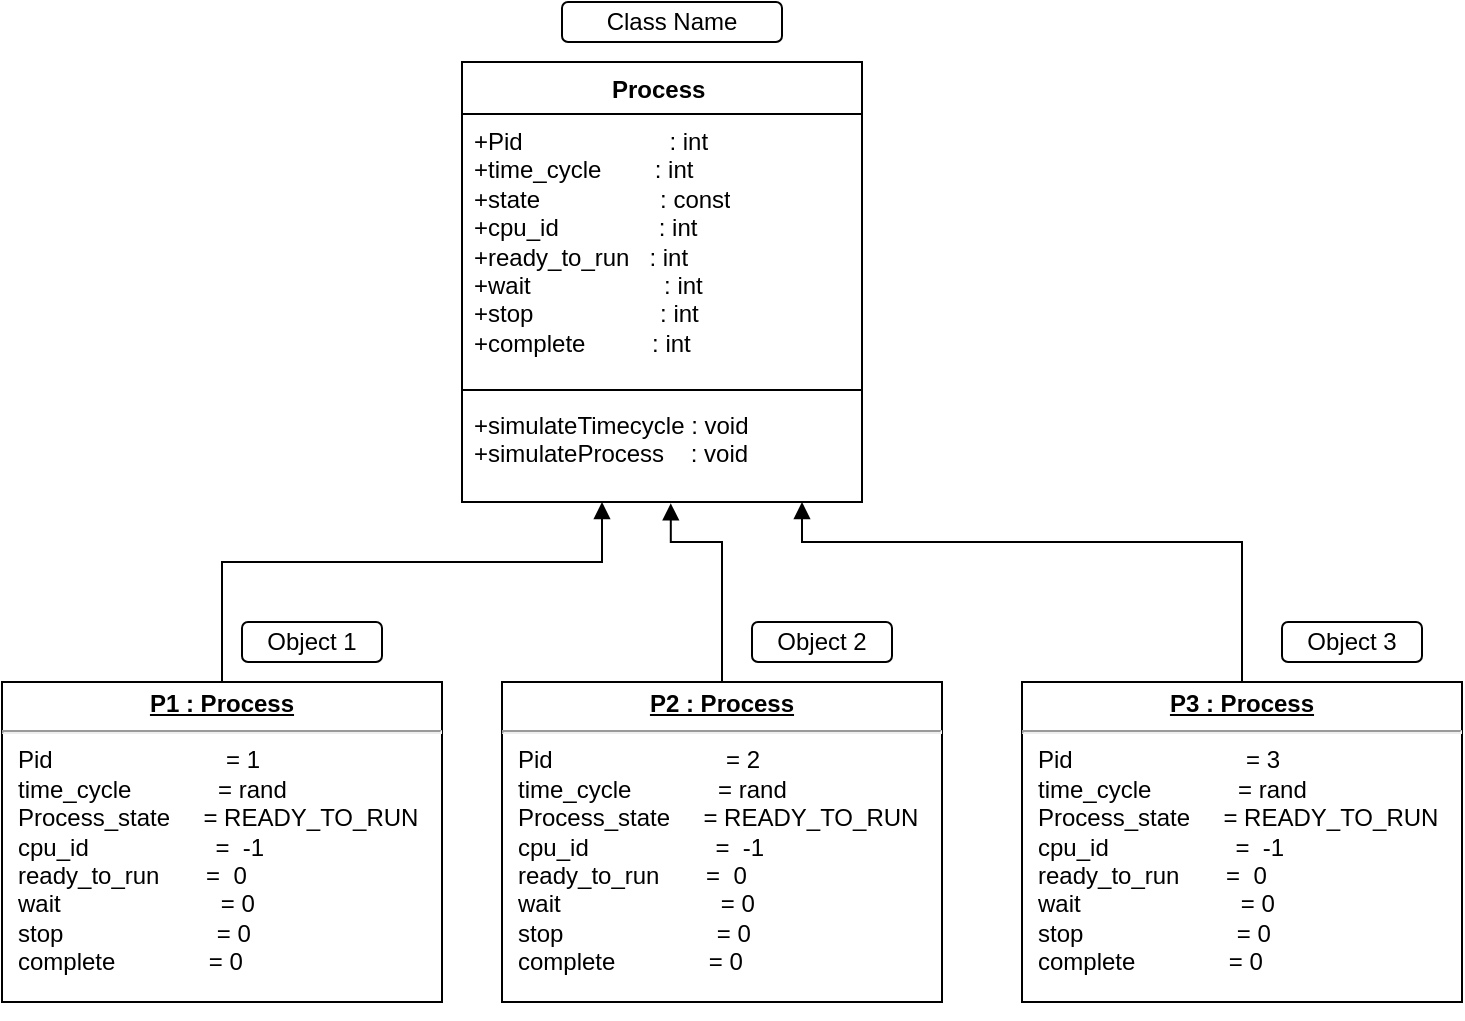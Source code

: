 <mxfile version="21.0.8" type="github">
  <diagram name="Page-1" id="6B0SmOun_fBiBgaIdOWX">
    <mxGraphModel dx="737" dy="740" grid="1" gridSize="10" guides="1" tooltips="1" connect="1" arrows="1" fold="1" page="1" pageScale="1" pageWidth="850" pageHeight="1100" math="0" shadow="0">
      <root>
        <mxCell id="0" />
        <mxCell id="1" parent="0" />
        <mxCell id="PquAa38lctwWkDSnIu5R-1" value="Process&amp;nbsp;" style="swimlane;fontStyle=1;align=center;verticalAlign=top;childLayout=stackLayout;horizontal=1;startSize=26;horizontalStack=0;resizeParent=1;resizeParentMax=0;resizeLast=0;collapsible=1;marginBottom=0;whiteSpace=wrap;html=1;" parent="1" vertex="1">
          <mxGeometry x="280" y="90" width="200" height="220" as="geometry" />
        </mxCell>
        <mxCell id="PquAa38lctwWkDSnIu5R-2" value="+Pid&amp;nbsp; &amp;nbsp; &amp;nbsp; &amp;nbsp; &amp;nbsp; &amp;nbsp; &amp;nbsp; &amp;nbsp; &amp;nbsp; &amp;nbsp; &amp;nbsp; : int&amp;nbsp;&lt;br&gt;+time_cycle&amp;nbsp; &amp;nbsp; &amp;nbsp; &amp;nbsp; : int&amp;nbsp;&lt;br&gt;+state&amp;nbsp; &amp;nbsp; &amp;nbsp; &amp;nbsp; &amp;nbsp; &amp;nbsp; &amp;nbsp; &amp;nbsp; &amp;nbsp; : const&lt;br&gt;+cpu_id&amp;nbsp; &amp;nbsp; &amp;nbsp; &amp;nbsp; &amp;nbsp; &amp;nbsp; &amp;nbsp; &amp;nbsp;: int&amp;nbsp;&lt;br&gt;+ready_to_run&amp;nbsp; &amp;nbsp;: int&lt;br&gt;+wait&amp;nbsp; &amp;nbsp; &amp;nbsp; &amp;nbsp; &amp;nbsp; &amp;nbsp; &amp;nbsp; &amp;nbsp; &amp;nbsp; &amp;nbsp; : int&amp;nbsp;&lt;br&gt;+stop&amp;nbsp; &amp;nbsp; &amp;nbsp; &amp;nbsp; &amp;nbsp; &amp;nbsp; &amp;nbsp; &amp;nbsp; &amp;nbsp; &amp;nbsp;: int&amp;nbsp;&lt;br&gt;+complete&amp;nbsp; &amp;nbsp; &amp;nbsp; &amp;nbsp; &amp;nbsp; : int" style="text;strokeColor=none;fillColor=none;align=left;verticalAlign=top;spacingLeft=4;spacingRight=4;overflow=hidden;rotatable=0;points=[[0,0.5],[1,0.5]];portConstraint=eastwest;whiteSpace=wrap;html=1;" parent="PquAa38lctwWkDSnIu5R-1" vertex="1">
          <mxGeometry y="26" width="200" height="134" as="geometry" />
        </mxCell>
        <mxCell id="PquAa38lctwWkDSnIu5R-3" value="" style="line;strokeWidth=1;fillColor=none;align=left;verticalAlign=middle;spacingTop=-1;spacingLeft=3;spacingRight=3;rotatable=0;labelPosition=right;points=[];portConstraint=eastwest;strokeColor=inherit;" parent="PquAa38lctwWkDSnIu5R-1" vertex="1">
          <mxGeometry y="160" width="200" height="8" as="geometry" />
        </mxCell>
        <mxCell id="PquAa38lctwWkDSnIu5R-4" value="+simulateTimecycle : void&amp;nbsp;&lt;br&gt;+simulateProcess&amp;nbsp; &amp;nbsp; : void" style="text;strokeColor=none;fillColor=none;align=left;verticalAlign=top;spacingLeft=4;spacingRight=4;overflow=hidden;rotatable=0;points=[[0,0.5],[1,0.5]];portConstraint=eastwest;whiteSpace=wrap;html=1;" parent="PquAa38lctwWkDSnIu5R-1" vertex="1">
          <mxGeometry y="168" width="200" height="52" as="geometry" />
        </mxCell>
        <mxCell id="PquAa38lctwWkDSnIu5R-6" value="&lt;p style=&quot;margin:0px;margin-top:4px;text-align:center;text-decoration:underline;&quot;&gt;&lt;b&gt;P1 : Process&lt;/b&gt;&lt;/p&gt;&lt;hr&gt;&lt;p style=&quot;margin:0px;margin-left:8px;&quot;&gt;Pid&amp;nbsp; &amp;nbsp; &amp;nbsp; &amp;nbsp; &amp;nbsp; &amp;nbsp; &amp;nbsp; &amp;nbsp; &amp;nbsp; &amp;nbsp; &amp;nbsp; &amp;nbsp; &amp;nbsp; = 1&amp;nbsp;&lt;br style=&quot;border-color: var(--border-color);&quot;&gt;time_cycle&amp;nbsp; &amp;nbsp; &amp;nbsp; &amp;nbsp; &amp;nbsp; &amp;nbsp; &amp;nbsp;= rand&amp;nbsp;&lt;br style=&quot;border-color: var(--border-color);&quot;&gt;Process_state&amp;nbsp; &amp;nbsp; &amp;nbsp;= READY_TO_RUN&lt;br style=&quot;border-color: var(--border-color);&quot;&gt;cpu_id&amp;nbsp; &amp;nbsp; &amp;nbsp; &amp;nbsp; &amp;nbsp; &amp;nbsp; &amp;nbsp; &amp;nbsp; &amp;nbsp; &amp;nbsp;=&amp;nbsp; -1&lt;br style=&quot;border-color: var(--border-color);&quot;&gt;ready_to_run&amp;nbsp; &amp;nbsp; &amp;nbsp; &amp;nbsp;=&amp;nbsp; 0&amp;nbsp;&amp;nbsp;&lt;br style=&quot;border-color: var(--border-color);&quot;&gt;wait&amp;nbsp; &amp;nbsp; &amp;nbsp; &amp;nbsp; &amp;nbsp; &amp;nbsp; &amp;nbsp; &amp;nbsp; &amp;nbsp; &amp;nbsp; &amp;nbsp; &amp;nbsp; = 0&amp;nbsp;&lt;br style=&quot;border-color: var(--border-color);&quot;&gt;stop&amp;nbsp; &amp;nbsp; &amp;nbsp; &amp;nbsp; &amp;nbsp; &amp;nbsp; &amp;nbsp; &amp;nbsp; &amp;nbsp; &amp;nbsp; &amp;nbsp; &amp;nbsp;= 0&amp;nbsp;&lt;br style=&quot;border-color: var(--border-color);&quot;&gt;complete&amp;nbsp; &amp;nbsp; &amp;nbsp; &amp;nbsp; &amp;nbsp; &amp;nbsp; &amp;nbsp; = 0&amp;nbsp;&lt;br&gt;&lt;/p&gt;" style="verticalAlign=top;align=left;overflow=fill;fontSize=12;fontFamily=Helvetica;html=1;whiteSpace=wrap;" parent="1" vertex="1">
          <mxGeometry x="50" y="400" width="220" height="160" as="geometry" />
        </mxCell>
        <mxCell id="PquAa38lctwWkDSnIu5R-7" style="edgeStyle=orthogonalEdgeStyle;rounded=0;orthogonalLoop=1;jettySize=auto;html=1;exitX=0.5;exitY=1;exitDx=0;exitDy=0;" parent="1" source="PquAa38lctwWkDSnIu5R-6" target="PquAa38lctwWkDSnIu5R-6" edge="1">
          <mxGeometry relative="1" as="geometry" />
        </mxCell>
        <mxCell id="PquAa38lctwWkDSnIu5R-11" value="&lt;p style=&quot;margin:0px;margin-top:4px;text-align:center;text-decoration:underline;&quot;&gt;&lt;b&gt;P2 : Process&lt;/b&gt;&lt;/p&gt;&lt;hr&gt;&lt;p style=&quot;margin:0px;margin-left:8px;&quot;&gt;Pid&amp;nbsp; &amp;nbsp; &amp;nbsp; &amp;nbsp; &amp;nbsp; &amp;nbsp; &amp;nbsp; &amp;nbsp; &amp;nbsp; &amp;nbsp; &amp;nbsp; &amp;nbsp; &amp;nbsp; = 2&amp;nbsp;&lt;br style=&quot;border-color: var(--border-color);&quot;&gt;time_cycle&amp;nbsp; &amp;nbsp; &amp;nbsp; &amp;nbsp; &amp;nbsp; &amp;nbsp; &amp;nbsp;= rand&amp;nbsp;&lt;br style=&quot;border-color: var(--border-color);&quot;&gt;Process_state&amp;nbsp; &amp;nbsp; &amp;nbsp;= READY_TO_RUN&lt;br style=&quot;border-color: var(--border-color);&quot;&gt;cpu_id&amp;nbsp; &amp;nbsp; &amp;nbsp; &amp;nbsp; &amp;nbsp; &amp;nbsp; &amp;nbsp; &amp;nbsp; &amp;nbsp; &amp;nbsp;=&amp;nbsp; -1&lt;br style=&quot;border-color: var(--border-color);&quot;&gt;ready_to_run&amp;nbsp; &amp;nbsp; &amp;nbsp; &amp;nbsp;=&amp;nbsp; 0&amp;nbsp;&amp;nbsp;&lt;br style=&quot;border-color: var(--border-color);&quot;&gt;wait&amp;nbsp; &amp;nbsp; &amp;nbsp; &amp;nbsp; &amp;nbsp; &amp;nbsp; &amp;nbsp; &amp;nbsp; &amp;nbsp; &amp;nbsp; &amp;nbsp; &amp;nbsp; = 0&amp;nbsp;&lt;br style=&quot;border-color: var(--border-color);&quot;&gt;stop&amp;nbsp; &amp;nbsp; &amp;nbsp; &amp;nbsp; &amp;nbsp; &amp;nbsp; &amp;nbsp; &amp;nbsp; &amp;nbsp; &amp;nbsp; &amp;nbsp; &amp;nbsp;= 0&amp;nbsp;&lt;br style=&quot;border-color: var(--border-color);&quot;&gt;complete&amp;nbsp; &amp;nbsp; &amp;nbsp; &amp;nbsp; &amp;nbsp; &amp;nbsp; &amp;nbsp; = 0&amp;nbsp;&lt;br&gt;&lt;/p&gt;" style="verticalAlign=top;align=left;overflow=fill;fontSize=12;fontFamily=Helvetica;html=1;whiteSpace=wrap;" parent="1" vertex="1">
          <mxGeometry x="300" y="400" width="220" height="160" as="geometry" />
        </mxCell>
        <mxCell id="PquAa38lctwWkDSnIu5R-12" value="&lt;p style=&quot;margin:0px;margin-top:4px;text-align:center;text-decoration:underline;&quot;&gt;&lt;b&gt;P3 : Process&lt;/b&gt;&lt;/p&gt;&lt;hr&gt;&lt;p style=&quot;margin:0px;margin-left:8px;&quot;&gt;Pid&amp;nbsp; &amp;nbsp; &amp;nbsp; &amp;nbsp; &amp;nbsp; &amp;nbsp; &amp;nbsp; &amp;nbsp; &amp;nbsp; &amp;nbsp; &amp;nbsp; &amp;nbsp; &amp;nbsp; = 3&amp;nbsp;&lt;br style=&quot;border-color: var(--border-color);&quot;&gt;time_cycle&amp;nbsp; &amp;nbsp; &amp;nbsp; &amp;nbsp; &amp;nbsp; &amp;nbsp; &amp;nbsp;= rand&amp;nbsp;&lt;br style=&quot;border-color: var(--border-color);&quot;&gt;Process_state&amp;nbsp; &amp;nbsp; &amp;nbsp;= READY_TO_RUN&lt;br style=&quot;border-color: var(--border-color);&quot;&gt;cpu_id&amp;nbsp; &amp;nbsp; &amp;nbsp; &amp;nbsp; &amp;nbsp; &amp;nbsp; &amp;nbsp; &amp;nbsp; &amp;nbsp; &amp;nbsp;=&amp;nbsp; -1&lt;br style=&quot;border-color: var(--border-color);&quot;&gt;ready_to_run&amp;nbsp; &amp;nbsp; &amp;nbsp; &amp;nbsp;=&amp;nbsp; 0&amp;nbsp;&amp;nbsp;&lt;br style=&quot;border-color: var(--border-color);&quot;&gt;wait&amp;nbsp; &amp;nbsp; &amp;nbsp; &amp;nbsp; &amp;nbsp; &amp;nbsp; &amp;nbsp; &amp;nbsp; &amp;nbsp; &amp;nbsp; &amp;nbsp; &amp;nbsp; = 0&amp;nbsp;&lt;br style=&quot;border-color: var(--border-color);&quot;&gt;stop&amp;nbsp; &amp;nbsp; &amp;nbsp; &amp;nbsp; &amp;nbsp; &amp;nbsp; &amp;nbsp; &amp;nbsp; &amp;nbsp; &amp;nbsp; &amp;nbsp; &amp;nbsp;= 0&amp;nbsp;&lt;br style=&quot;border-color: var(--border-color);&quot;&gt;complete&amp;nbsp; &amp;nbsp; &amp;nbsp; &amp;nbsp; &amp;nbsp; &amp;nbsp; &amp;nbsp; = 0&amp;nbsp;&lt;br&gt;&lt;/p&gt;" style="verticalAlign=top;align=left;overflow=fill;fontSize=12;fontFamily=Helvetica;html=1;whiteSpace=wrap;" parent="1" vertex="1">
          <mxGeometry x="560" y="400" width="220" height="160" as="geometry" />
        </mxCell>
        <mxCell id="PquAa38lctwWkDSnIu5R-15" value="" style="html=1;verticalAlign=bottom;endArrow=block;edgeStyle=elbowEdgeStyle;elbow=vertical;curved=0;rounded=0;exitX=0.5;exitY=0;exitDx=0;exitDy=0;" parent="1" source="PquAa38lctwWkDSnIu5R-6" target="PquAa38lctwWkDSnIu5R-4" edge="1">
          <mxGeometry width="80" relative="1" as="geometry">
            <mxPoint x="240" y="360" as="sourcePoint" />
            <mxPoint x="370" y="310" as="targetPoint" />
            <Array as="points">
              <mxPoint x="350" y="340" />
              <mxPoint x="180" y="360" />
            </Array>
          </mxGeometry>
        </mxCell>
        <mxCell id="PquAa38lctwWkDSnIu5R-23" value="" style="html=1;verticalAlign=bottom;endArrow=block;edgeStyle=elbowEdgeStyle;elbow=vertical;curved=0;rounded=0;exitX=0.5;exitY=0;exitDx=0;exitDy=0;entryX=0.522;entryY=1.013;entryDx=0;entryDy=0;entryPerimeter=0;" parent="1" target="PquAa38lctwWkDSnIu5R-4" edge="1">
          <mxGeometry x="0.034" y="-14" width="80" relative="1" as="geometry">
            <mxPoint x="410" y="400" as="sourcePoint" />
            <mxPoint x="380" y="320" as="targetPoint" />
            <Array as="points">
              <mxPoint x="400" y="330" />
              <mxPoint x="390" y="340" />
              <mxPoint x="600" y="340" />
              <mxPoint x="430" y="360" />
            </Array>
            <mxPoint x="10" y="4" as="offset" />
          </mxGeometry>
        </mxCell>
        <mxCell id="PquAa38lctwWkDSnIu5R-25" value="" style="html=1;verticalAlign=bottom;endArrow=block;edgeStyle=elbowEdgeStyle;elbow=vertical;curved=0;rounded=0;" parent="1" source="PquAa38lctwWkDSnIu5R-12" target="PquAa38lctwWkDSnIu5R-4" edge="1">
          <mxGeometry width="80" relative="1" as="geometry">
            <mxPoint x="450" y="400" as="sourcePoint" />
            <mxPoint x="660" y="310" as="targetPoint" />
            <Array as="points">
              <mxPoint x="450" y="330" />
              <mxPoint x="650" y="380" />
              <mxPoint x="640" y="340" />
              <mxPoint x="470" y="360" />
            </Array>
          </mxGeometry>
        </mxCell>
        <mxCell id="PquAa38lctwWkDSnIu5R-26" value="Class Name" style="rounded=1;whiteSpace=wrap;html=1;" parent="1" vertex="1">
          <mxGeometry x="330" y="60" width="110" height="20" as="geometry" />
        </mxCell>
        <mxCell id="PquAa38lctwWkDSnIu5R-27" value="Object 1" style="rounded=1;whiteSpace=wrap;html=1;" parent="1" vertex="1">
          <mxGeometry x="170" y="370" width="70" height="20" as="geometry" />
        </mxCell>
        <mxCell id="PquAa38lctwWkDSnIu5R-28" value="Object 2" style="rounded=1;whiteSpace=wrap;html=1;" parent="1" vertex="1">
          <mxGeometry x="425" y="370" width="70" height="20" as="geometry" />
        </mxCell>
        <mxCell id="PquAa38lctwWkDSnIu5R-29" value="Object 3" style="rounded=1;whiteSpace=wrap;html=1;" parent="1" vertex="1">
          <mxGeometry x="690" y="370" width="70" height="20" as="geometry" />
        </mxCell>
      </root>
    </mxGraphModel>
  </diagram>
</mxfile>
